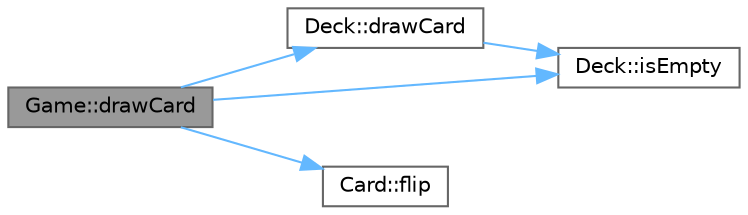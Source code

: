 digraph "Game::drawCard"
{
 // LATEX_PDF_SIZE
  bgcolor="transparent";
  edge [fontname=Helvetica,fontsize=10,labelfontname=Helvetica,labelfontsize=10];
  node [fontname=Helvetica,fontsize=10,shape=box,height=0.2,width=0.4];
  rankdir="LR";
  Node1 [id="Node000001",label="Game::drawCard",height=0.2,width=0.4,color="gray40", fillcolor="grey60", style="filled", fontcolor="black",tooltip="Draws a card from the deck to the pile."];
  Node1 -> Node2 [id="edge1_Node000001_Node000002",color="steelblue1",style="solid",tooltip=" "];
  Node2 [id="Node000002",label="Deck::drawCard",height=0.2,width=0.4,color="grey40", fillcolor="white", style="filled",URL="$d6/deb/class_deck.html#a7e3cb5a726dec9953c564ab7d780563d",tooltip="Draws the top card from the deck."];
  Node2 -> Node3 [id="edge2_Node000002_Node000003",color="steelblue1",style="solid",tooltip=" "];
  Node3 [id="Node000003",label="Deck::isEmpty",height=0.2,width=0.4,color="grey40", fillcolor="white", style="filled",URL="$d6/deb/class_deck.html#a8be1adfe1570078e63e05a7ef995625a",tooltip="Checks if the deck is empty."];
  Node1 -> Node4 [id="edge3_Node000001_Node000004",color="steelblue1",style="solid",tooltip=" "];
  Node4 [id="Node000004",label="Card::flip",height=0.2,width=0.4,color="grey40", fillcolor="white", style="filled",URL="$d5/d6a/class_card.html#ac9e1cecfe41118bdd2f019831549dd2a",tooltip="Flips the card: face down becomes face up, and vice versa."];
  Node1 -> Node3 [id="edge4_Node000001_Node000003",color="steelblue1",style="solid",tooltip=" "];
}
